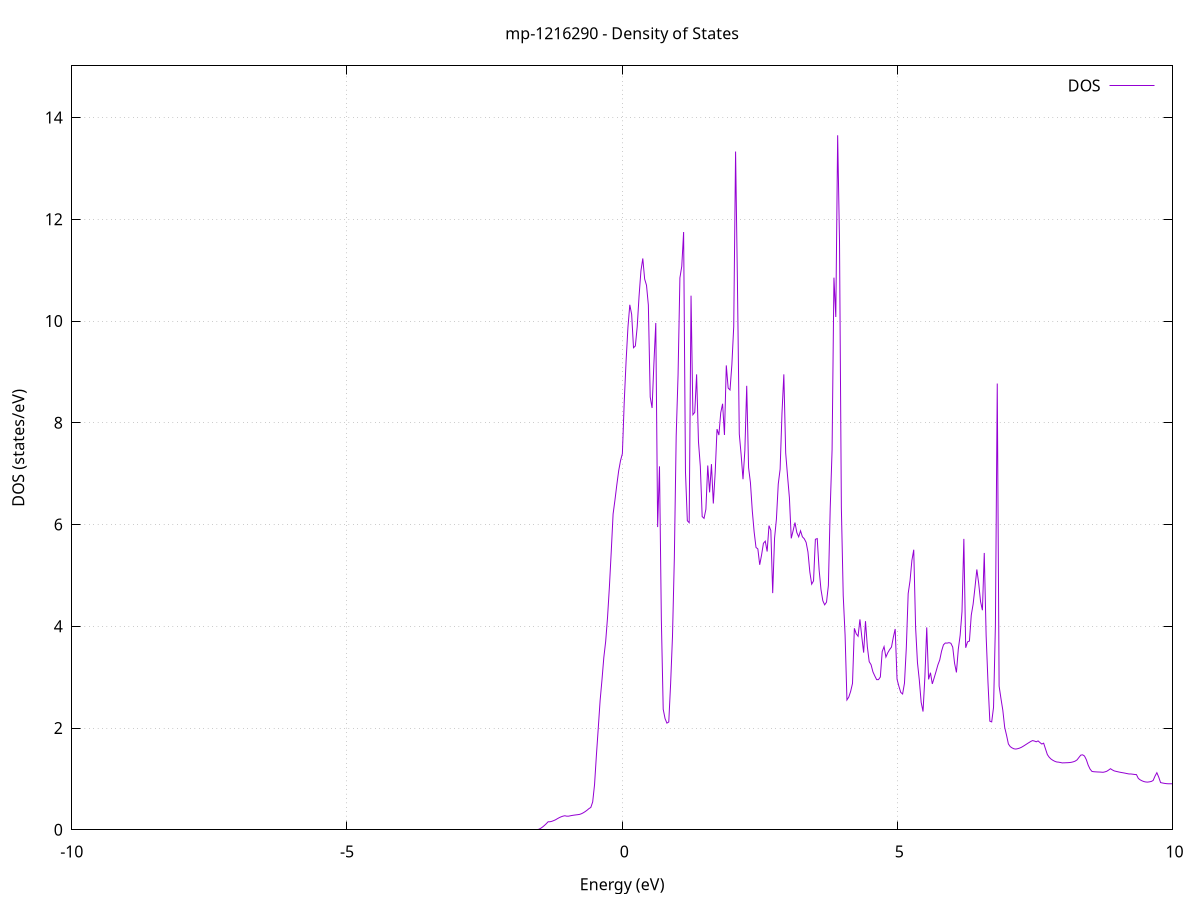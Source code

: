 set title 'mp-1216290 - Density of States'
set xlabel 'Energy (eV)'
set ylabel 'DOS (states/eV)'
set grid
set xrange [-10:10]
set yrange [0:15.015]
set xzeroaxis lt -1
set terminal png size 800,600
set output 'mp-1216290_dos_gnuplot.png'
plot '-' using 1:2 with lines title 'DOS'
-36.313400 0.000000
-36.279700 0.000000
-36.246000 0.000000
-36.212200 0.000000
-36.178500 0.000000
-36.144800 0.000000
-36.111100 0.000000
-36.077400 0.000000
-36.043600 0.000000
-36.009900 0.000000
-35.976200 0.000000
-35.942500 0.000000
-35.908800 0.000000
-35.875000 0.000000
-35.841300 0.000000
-35.807600 0.000000
-35.773900 0.000000
-35.740100 0.000000
-35.706400 0.000000
-35.672700 0.000000
-35.639000 0.000000
-35.605300 0.000000
-35.571500 0.000000
-35.537800 0.000000
-35.504100 0.000000
-35.470400 0.000000
-35.436700 0.000000
-35.402900 0.000000
-35.369200 0.000000
-35.335500 0.000000
-35.301800 0.000000
-35.268100 0.000000
-35.234300 0.000000
-35.200600 0.000000
-35.166900 0.000000
-35.133200 0.000000
-35.099400 0.000000
-35.065700 0.000000
-35.032000 0.000000
-34.998300 0.000000
-34.964600 0.000000
-34.930800 0.000000
-34.897100 0.000000
-34.863400 0.000000
-34.829700 0.000000
-34.796000 0.000000
-34.762200 0.000000
-34.728500 0.000000
-34.694800 0.000000
-34.661100 0.000000
-34.627400 0.000000
-34.593600 0.000000
-34.559900 0.000000
-34.526200 0.000000
-34.492500 0.000000
-34.458700 0.000000
-34.425000 0.000000
-34.391300 0.000000
-34.357600 0.000000
-34.323900 0.000000
-34.290100 0.000000
-34.256400 0.000000
-34.222700 0.000000
-34.189000 0.000000
-34.155300 0.000000
-34.121500 0.000000
-34.087800 0.000000
-34.054100 0.000000
-34.020400 0.000000
-33.986700 0.000000
-33.952900 0.000000
-33.919200 0.000000
-33.885500 0.000000
-33.851800 0.000000
-33.818000 0.000000
-33.784300 0.000000
-33.750600 0.000000
-33.716900 0.000000
-33.683200 0.000000
-33.649400 0.000000
-33.615700 0.000000
-33.582000 0.000000
-33.548300 0.000000
-33.514600 0.000000
-33.480800 0.000000
-33.447100 0.000000
-33.413400 0.000000
-33.379700 0.000000
-33.346000 0.000000
-33.312200 0.000000
-33.278500 0.000000
-33.244800 1.788200
-33.211100 8.168100
-33.177300 25.226300
-33.143600 19.474600
-33.109900 9.636000
-33.076200 4.577200
-33.042500 4.612000
-33.008700 6.065300
-32.975000 6.634200
-32.941300 8.905000
-32.907600 10.964700
-32.873900 13.452400
-32.840100 10.036100
-32.806400 9.118400
-32.772700 0.000000
-32.739000 0.000000
-32.705300 0.000000
-32.671500 0.000000
-32.637800 0.000000
-32.604100 0.000000
-32.570400 0.000000
-32.536600 0.000000
-32.502900 0.000000
-32.469200 0.000000
-32.435500 0.000000
-32.401800 0.000000
-32.368000 0.000000
-32.334300 0.000000
-32.300600 0.000000
-32.266900 0.000000
-32.233200 0.000000
-32.199400 0.000000
-32.165700 0.000000
-32.132000 0.000000
-32.098300 0.000000
-32.064500 0.000000
-32.030800 0.000000
-31.997100 0.000000
-31.963400 0.000000
-31.929700 0.000000
-31.895900 0.000000
-31.862200 0.000000
-31.828500 0.000000
-31.794800 0.000000
-31.761100 0.000000
-31.727300 0.000000
-31.693600 0.000000
-31.659900 0.000000
-31.626200 0.000000
-31.592500 0.000000
-31.558700 0.000000
-31.525000 0.000000
-31.491300 0.000000
-31.457600 0.000000
-31.423800 0.000000
-31.390100 0.000000
-31.356400 0.000000
-31.322700 0.000000
-31.289000 0.000000
-31.255200 0.000000
-31.221500 0.000000
-31.187800 0.000000
-31.154100 0.000000
-31.120400 0.000000
-31.086600 0.000000
-31.052900 0.000000
-31.019200 0.000000
-30.985500 0.000000
-30.951800 0.000000
-30.918000 0.000000
-30.884300 0.000000
-30.850600 0.000000
-30.816900 0.000000
-30.783100 0.000000
-30.749400 0.000000
-30.715700 0.000000
-30.682000 0.000000
-30.648300 0.000000
-30.614500 0.000000
-30.580800 0.000000
-30.547100 0.000000
-30.513400 0.000000
-30.479700 0.000000
-30.445900 0.000000
-30.412200 0.000000
-30.378500 0.000000
-30.344800 0.000000
-30.311100 0.000000
-30.277300 0.000000
-30.243600 0.000000
-30.209900 0.000000
-30.176200 0.000000
-30.142400 0.000000
-30.108700 0.000000
-30.075000 0.000000
-30.041300 0.000000
-30.007600 0.000000
-29.973800 0.000000
-29.940100 0.000000
-29.906400 0.000000
-29.872700 0.000000
-29.839000 0.000000
-29.805200 0.000000
-29.771500 0.000000
-29.737800 0.000000
-29.704100 0.000000
-29.670400 0.000000
-29.636600 0.000000
-29.602900 0.000000
-29.569200 0.000000
-29.535500 0.000000
-29.501700 0.000000
-29.468000 0.000000
-29.434300 0.000000
-29.400600 0.000000
-29.366900 0.000000
-29.333100 0.000000
-29.299400 0.000000
-29.265700 0.000000
-29.232000 0.000000
-29.198300 0.000000
-29.164500 0.000000
-29.130800 0.000000
-29.097100 0.000000
-29.063400 0.000000
-29.029600 0.000000
-28.995900 0.000000
-28.962200 0.000000
-28.928500 0.000000
-28.894800 0.000000
-28.861000 0.000000
-28.827300 0.000000
-28.793600 0.000000
-28.759900 0.000000
-28.726200 0.000000
-28.692400 0.000000
-28.658700 0.000000
-28.625000 0.000000
-28.591300 0.000000
-28.557600 0.000000
-28.523800 0.000000
-28.490100 0.000000
-28.456400 0.000000
-28.422700 0.000000
-28.388900 0.000000
-28.355200 0.000000
-28.321500 0.000000
-28.287800 0.000000
-28.254100 0.000000
-28.220300 0.000000
-28.186600 0.000000
-28.152900 0.000000
-28.119200 0.000000
-28.085500 0.000000
-28.051700 0.000000
-28.018000 0.000000
-27.984300 0.000000
-27.950600 0.000000
-27.916900 0.000000
-27.883100 0.000000
-27.849400 0.000000
-27.815700 0.000000
-27.782000 0.000000
-27.748200 0.000000
-27.714500 0.000000
-27.680800 0.000000
-27.647100 0.000000
-27.613400 0.000000
-27.579600 0.000000
-27.545900 0.000000
-27.512200 0.000000
-27.478500 0.000000
-27.444800 0.000000
-27.411000 0.000000
-27.377300 0.000000
-27.343600 0.000000
-27.309900 0.000000
-27.276200 0.000000
-27.242400 0.000000
-27.208700 0.000000
-27.175000 0.000000
-27.141300 0.000000
-27.107500 0.000000
-27.073800 0.000000
-27.040100 0.000000
-27.006400 0.000000
-26.972700 0.000000
-26.938900 0.000000
-26.905200 0.000000
-26.871500 0.000000
-26.837800 0.000000
-26.804100 0.000000
-26.770300 0.000000
-26.736600 0.000000
-26.702900 0.000000
-26.669200 0.000000
-26.635500 0.000000
-26.601700 0.000000
-26.568000 0.000000
-26.534300 0.000000
-26.500600 0.000000
-26.466800 0.000000
-26.433100 0.000000
-26.399400 0.000000
-26.365700 0.000000
-26.332000 0.000000
-26.298200 0.000000
-26.264500 0.000000
-26.230800 0.000000
-26.197100 0.000000
-26.163400 0.000000
-26.129600 0.000000
-26.095900 0.000000
-26.062200 0.000000
-26.028500 0.000000
-25.994800 0.000000
-25.961000 0.000000
-25.927300 0.000000
-25.893600 0.000000
-25.859900 0.000000
-25.826100 0.000000
-25.792400 0.000000
-25.758700 0.000000
-25.725000 0.000000
-25.691300 0.000000
-25.657500 0.000000
-25.623800 0.000000
-25.590100 0.000000
-25.556400 0.000000
-25.522700 0.000000
-25.488900 0.000000
-25.455200 0.000000
-25.421500 0.000000
-25.387800 0.000000
-25.354000 0.000000
-25.320300 0.000000
-25.286600 0.000000
-25.252900 0.000000
-25.219200 0.000000
-25.185400 0.000000
-25.151700 0.000000
-25.118000 0.000000
-25.084300 0.000000
-25.050600 0.000000
-25.016800 0.000000
-24.983100 0.000000
-24.949400 0.000000
-24.915700 0.000000
-24.882000 0.000000
-24.848200 0.000000
-24.814500 0.000000
-24.780800 0.000000
-24.747100 0.000000
-24.713300 0.000000
-24.679600 0.000000
-24.645900 0.000000
-24.612200 0.000000
-24.578500 0.000000
-24.544700 0.000000
-24.511000 0.000000
-24.477300 0.000000
-24.443600 0.000000
-24.409900 0.000000
-24.376100 0.000000
-24.342400 0.000000
-24.308700 0.000000
-24.275000 0.000000
-24.241300 0.000000
-24.207500 0.000000
-24.173800 0.000000
-24.140100 0.000000
-24.106400 0.000000
-24.072600 0.000000
-24.038900 0.000000
-24.005200 0.000000
-23.971500 0.000000
-23.937800 0.000000
-23.904000 0.000000
-23.870300 0.000000
-23.836600 0.000000
-23.802900 0.000000
-23.769200 0.000000
-23.735400 0.000000
-23.701700 0.000000
-23.668000 0.000000
-23.634300 0.000000
-23.600600 0.000000
-23.566800 0.000000
-23.533100 0.000000
-23.499400 0.000000
-23.465700 0.000000
-23.431900 0.000000
-23.398200 0.000000
-23.364500 0.000000
-23.330800 0.000000
-23.297100 0.000000
-23.263300 0.000000
-23.229600 0.000000
-23.195900 0.000000
-23.162200 0.000000
-23.128500 0.000000
-23.094700 0.000000
-23.061000 0.000000
-23.027300 0.000000
-22.993600 0.000000
-22.959900 0.000000
-22.926100 0.000000
-22.892400 0.000000
-22.858700 0.000000
-22.825000 0.000000
-22.791200 0.000000
-22.757500 0.000000
-22.723800 0.000000
-22.690100 0.000000
-22.656400 0.000000
-22.622600 0.000000
-22.588900 0.000000
-22.555200 0.000000
-22.521500 0.000000
-22.487800 0.000000
-22.454000 0.000000
-22.420300 0.000000
-22.386600 0.000000
-22.352900 0.000000
-22.319200 0.000000
-22.285400 0.000000
-22.251700 0.000000
-22.218000 0.000000
-22.184300 0.000000
-22.150500 0.000000
-22.116800 0.000000
-22.083100 0.000000
-22.049400 0.000000
-22.015700 0.000000
-21.981900 0.000000
-21.948200 0.000000
-21.914500 0.000000
-21.880800 0.000000
-21.847100 0.000000
-21.813300 0.000000
-21.779600 0.000000
-21.745900 0.000000
-21.712200 0.000000
-21.678400 0.000000
-21.644700 0.000000
-21.611000 0.000000
-21.577300 0.000000
-21.543600 0.000000
-21.509800 0.000000
-21.476100 0.000000
-21.442400 0.000000
-21.408700 0.000000
-21.375000 0.000000
-21.341200 0.000000
-21.307500 0.000000
-21.273800 0.000000
-21.240100 0.000000
-21.206400 0.000000
-21.172600 0.000000
-21.138900 0.000000
-21.105200 0.000000
-21.071500 0.000000
-21.037700 0.000000
-21.004000 0.000000
-20.970300 0.000000
-20.936600 0.000000
-20.902900 0.000000
-20.869100 0.000000
-20.835400 0.000000
-20.801700 0.000000
-20.768000 0.000000
-20.734300 0.000000
-20.700500 0.000000
-20.666800 0.000000
-20.633100 0.000000
-20.599400 0.000000
-20.565700 0.000000
-20.531900 0.000000
-20.498200 0.000000
-20.464500 0.000000
-20.430800 0.000000
-20.397000 0.000000
-20.363300 0.000000
-20.329600 0.000000
-20.295900 0.000000
-20.262200 0.000000
-20.228400 0.000000
-20.194700 0.000000
-20.161000 0.000000
-20.127300 0.000000
-20.093600 0.000000
-20.059800 0.000000
-20.026100 0.000000
-19.992400 0.000000
-19.958700 0.000000
-19.925000 0.000000
-19.891200 0.000000
-19.857500 0.000000
-19.823800 0.000000
-19.790100 0.000000
-19.756300 0.000000
-19.722600 0.000000
-19.688900 0.000000
-19.655200 0.000000
-19.621500 0.000000
-19.587700 0.000000
-19.554000 0.000000
-19.520300 0.000000
-19.486600 0.000000
-19.452900 0.000000
-19.419100 0.000000
-19.385400 0.000000
-19.351700 0.000000
-19.318000 0.000000
-19.284300 0.000000
-19.250500 0.000000
-19.216800 0.000000
-19.183100 0.000000
-19.149400 0.000000
-19.115600 0.000000
-19.081900 0.000000
-19.048200 0.000000
-19.014500 0.000000
-18.980800 0.000000
-18.947000 0.000000
-18.913300 0.000000
-18.879600 0.000000
-18.845900 0.000000
-18.812200 0.000000
-18.778400 0.000000
-18.744700 0.000000
-18.711000 0.000000
-18.677300 0.000000
-18.643600 0.000000
-18.609800 0.000000
-18.576100 0.000000
-18.542400 0.000000
-18.508700 0.000000
-18.474900 0.000000
-18.441200 0.000000
-18.407500 0.000000
-18.373800 0.000000
-18.340100 0.000000
-18.306300 0.000000
-18.272600 0.000000
-18.238900 0.000000
-18.205200 0.000000
-18.171500 0.000000
-18.137700 0.000000
-18.104000 0.000000
-18.070300 0.000000
-18.036600 0.000000
-18.002800 0.000000
-17.969100 0.000000
-17.935400 0.000000
-17.901700 0.000000
-17.868000 0.000000
-17.834200 0.000000
-17.800500 0.000000
-17.766800 0.000000
-17.733100 0.000000
-17.699400 0.000000
-17.665600 0.000000
-17.631900 0.000000
-17.598200 0.000000
-17.564500 0.000000
-17.530800 0.000000
-17.497000 0.000000
-17.463300 0.000000
-17.429600 0.000000
-17.395900 0.000000
-17.362100 0.000000
-17.328400 0.000000
-17.294700 0.000000
-17.261000 0.000000
-17.227300 0.000000
-17.193500 0.000000
-17.159800 0.000000
-17.126100 0.000000
-17.092400 0.000000
-17.058700 0.000000
-17.024900 0.000000
-16.991200 0.000000
-16.957500 0.000000
-16.923800 0.000000
-16.890100 0.000000
-16.856300 0.000000
-16.822600 0.000000
-16.788900 0.000000
-16.755200 0.000000
-16.721400 0.000000
-16.687700 0.000000
-16.654000 0.000000
-16.620300 0.000000
-16.586600 0.000000
-16.552800 0.000000
-16.519100 0.000000
-16.485400 0.000000
-16.451700 0.000000
-16.418000 0.000000
-16.384200 0.000000
-16.350500 0.000000
-16.316800 0.000000
-16.283100 0.000000
-16.249400 0.000000
-16.215600 0.000000
-16.181900 0.000000
-16.148200 0.000000
-16.114500 0.000000
-16.080700 0.000000
-16.047000 0.000000
-16.013300 0.000000
-15.979600 0.000000
-15.945900 0.000000
-15.912100 0.000000
-15.878400 0.000000
-15.844700 0.000000
-15.811000 0.000000
-15.777300 0.000000
-15.743500 0.000000
-15.709800 0.000000
-15.676100 0.000000
-15.642400 0.000000
-15.608700 0.000000
-15.574900 0.000000
-15.541200 0.000000
-15.507500 0.000000
-15.473800 0.000000
-15.440000 0.000000
-15.406300 0.000000
-15.372600 0.000000
-15.338900 0.000000
-15.305200 0.000000
-15.271400 0.000000
-15.237700 0.000000
-15.204000 0.000000
-15.170300 0.000000
-15.136600 0.000000
-15.102800 0.000000
-15.069100 0.000000
-15.035400 0.000000
-15.001700 0.000000
-14.968000 0.000000
-14.934200 0.000000
-14.900500 0.000000
-14.866800 0.000000
-14.833100 0.000000
-14.799300 0.000000
-14.765600 0.000000
-14.731900 0.000000
-14.698200 0.000000
-14.664500 0.000000
-14.630700 0.000000
-14.597000 0.000000
-14.563300 0.000000
-14.529600 0.000000
-14.495900 0.000000
-14.462100 0.000000
-14.428400 0.000000
-14.394700 0.000000
-14.361000 0.000000
-14.327200 0.000000
-14.293500 0.000000
-14.259800 0.000000
-14.226100 0.000000
-14.192400 0.000000
-14.158600 0.000000
-14.124900 0.000000
-14.091200 0.000000
-14.057500 0.000000
-14.023800 0.000000
-13.990000 0.000000
-13.956300 0.000000
-13.922600 0.000000
-13.888900 0.000000
-13.855200 0.000000
-13.821400 0.000000
-13.787700 0.000000
-13.754000 0.000000
-13.720300 0.000000
-13.686500 0.000000
-13.652800 0.000000
-13.619100 0.000000
-13.585400 0.000000
-13.551700 0.000000
-13.517900 0.000000
-13.484200 0.000000
-13.450500 0.000000
-13.416800 0.000000
-13.383100 0.000000
-13.349300 0.000000
-13.315600 0.000000
-13.281900 0.000000
-13.248200 0.000000
-13.214500 0.000000
-13.180700 0.000000
-13.147000 0.000000
-13.113300 0.000000
-13.079600 0.000000
-13.045800 0.000000
-13.012100 0.000000
-12.978400 0.000000
-12.944700 0.000000
-12.911000 0.000000
-12.877200 0.000000
-12.843500 0.000000
-12.809800 0.000000
-12.776100 0.000000
-12.742400 0.000000
-12.708600 0.000000
-12.674900 0.000000
-12.641200 0.000000
-12.607500 0.000000
-12.573800 0.000000
-12.540000 0.000000
-12.506300 0.000000
-12.472600 0.000000
-12.438900 0.000000
-12.405100 0.000000
-12.371400 0.000000
-12.337700 0.000000
-12.304000 0.000000
-12.270300 0.000000
-12.236500 0.000000
-12.202800 0.000000
-12.169100 0.000000
-12.135400 0.000000
-12.101700 0.000000
-12.067900 0.000000
-12.034200 0.000000
-12.000500 0.000000
-11.966800 0.000000
-11.933100 0.000000
-11.899300 0.000000
-11.865600 0.000000
-11.831900 0.000000
-11.798200 0.000000
-11.764400 0.000000
-11.730700 0.000000
-11.697000 0.000000
-11.663300 0.000000
-11.629600 0.000000
-11.595800 0.000000
-11.562100 0.000000
-11.528400 0.000000
-11.494700 0.000000
-11.461000 0.000000
-11.427200 0.000000
-11.393500 0.000000
-11.359800 0.000000
-11.326100 0.000000
-11.292400 0.000000
-11.258600 0.000000
-11.224900 0.000000
-11.191200 0.000000
-11.157500 0.000000
-11.123700 0.000000
-11.090000 0.000000
-11.056300 0.000000
-11.022600 0.000000
-10.988900 0.000000
-10.955100 0.000000
-10.921400 0.000000
-10.887700 0.000000
-10.854000 0.000000
-10.820300 0.000000
-10.786500 0.000000
-10.752800 0.000000
-10.719100 0.000000
-10.685400 0.000000
-10.651600 0.000000
-10.617900 0.000000
-10.584200 0.000000
-10.550500 0.000000
-10.516800 0.000000
-10.483000 0.000000
-10.449300 0.000000
-10.415600 0.000000
-10.381900 0.000000
-10.348200 0.000000
-10.314400 0.000000
-10.280700 0.000000
-10.247000 0.000000
-10.213300 0.000000
-10.179600 0.000000
-10.145800 0.000000
-10.112100 0.000000
-10.078400 0.000000
-10.044700 0.000000
-10.010900 0.000000
-9.977200 0.000000
-9.943500 0.000000
-9.909800 0.000000
-9.876100 0.000000
-9.842300 0.000000
-9.808600 0.000000
-9.774900 0.000000
-9.741200 0.000000
-9.707500 0.000000
-9.673700 0.000000
-9.640000 0.000000
-9.606300 0.000000
-9.572600 0.000000
-9.538900 0.000000
-9.505100 0.000000
-9.471400 0.000000
-9.437700 0.000000
-9.404000 0.000000
-9.370200 0.000000
-9.336500 0.000000
-9.302800 0.000000
-9.269100 0.000000
-9.235400 0.000000
-9.201600 0.000000
-9.167900 0.000000
-9.134200 0.000000
-9.100500 0.000000
-9.066800 0.000000
-9.033000 0.000000
-8.999300 0.000000
-8.965600 0.000000
-8.931900 0.000000
-8.898200 0.000000
-8.864400 0.000000
-8.830700 0.000000
-8.797000 0.000000
-8.763300 0.000000
-8.729500 0.000000
-8.695800 0.000000
-8.662100 0.000000
-8.628400 0.000000
-8.594700 0.000000
-8.560900 0.000000
-8.527200 0.000000
-8.493500 0.000000
-8.459800 0.000000
-8.426100 0.000000
-8.392300 0.000000
-8.358600 0.000000
-8.324900 0.000000
-8.291200 0.000000
-8.257500 0.000000
-8.223700 0.000000
-8.190000 0.000000
-8.156300 0.000000
-8.122600 0.000000
-8.088800 0.000000
-8.055100 0.000000
-8.021400 0.000000
-7.987700 0.000000
-7.954000 0.000000
-7.920200 0.000000
-7.886500 0.000000
-7.852800 0.000000
-7.819100 0.000000
-7.785400 0.000000
-7.751600 0.000000
-7.717900 0.000000
-7.684200 0.000000
-7.650500 0.000000
-7.616700 0.000000
-7.583000 0.000000
-7.549300 0.000000
-7.515600 0.000000
-7.481900 0.000000
-7.448100 0.000000
-7.414400 0.000000
-7.380700 0.000000
-7.347000 0.000000
-7.313300 0.000000
-7.279500 0.000000
-7.245800 0.000000
-7.212100 0.000000
-7.178400 0.000000
-7.144700 0.000000
-7.110900 0.000000
-7.077200 0.000000
-7.043500 0.000000
-7.009800 0.000000
-6.976000 0.000000
-6.942300 0.000000
-6.908600 0.000000
-6.874900 0.000000
-6.841200 0.000000
-6.807400 0.000000
-6.773700 0.000000
-6.740000 0.000000
-6.706300 0.000000
-6.672600 0.000000
-6.638800 0.000000
-6.605100 0.000000
-6.571400 0.000000
-6.537700 0.000000
-6.504000 0.000000
-6.470200 0.000000
-6.436500 0.000000
-6.402800 0.000000
-6.369100 0.000000
-6.335300 0.000000
-6.301600 0.000000
-6.267900 0.000000
-6.234200 0.000000
-6.200500 0.000000
-6.166700 0.000000
-6.133000 0.000000
-6.099300 0.000000
-6.065600 0.000000
-6.031900 0.000000
-5.998100 0.000000
-5.964400 0.000000
-5.930700 0.000000
-5.897000 0.000000
-5.863300 0.000000
-5.829500 0.000000
-5.795800 0.000000
-5.762100 0.000000
-5.728400 0.000000
-5.694600 0.000000
-5.660900 0.000000
-5.627200 0.000000
-5.593500 0.000000
-5.559800 0.000000
-5.526000 0.000000
-5.492300 0.000000
-5.458600 0.000000
-5.424900 0.000000
-5.391200 0.000000
-5.357400 0.000000
-5.323700 0.000000
-5.290000 0.000000
-5.256300 0.000000
-5.222600 0.000000
-5.188800 0.000000
-5.155100 0.000000
-5.121400 0.000000
-5.087700 0.000000
-5.053900 0.000000
-5.020200 0.000000
-4.986500 0.000000
-4.952800 0.000000
-4.919100 0.000000
-4.885300 0.000000
-4.851600 0.000000
-4.817900 0.000000
-4.784200 0.000000
-4.750500 0.000000
-4.716700 0.000000
-4.683000 0.000000
-4.649300 0.000000
-4.615600 0.000000
-4.581900 0.000000
-4.548100 0.000000
-4.514400 0.000000
-4.480700 0.000000
-4.447000 0.000000
-4.413200 0.000000
-4.379500 0.000000
-4.345800 0.000000
-4.312100 0.000000
-4.278400 0.000000
-4.244600 0.000000
-4.210900 0.000000
-4.177200 0.000000
-4.143500 0.000000
-4.109800 0.000000
-4.076000 0.000000
-4.042300 0.000000
-4.008600 0.000000
-3.974900 0.000000
-3.941100 0.000000
-3.907400 0.000000
-3.873700 0.000000
-3.840000 0.000000
-3.806300 0.000000
-3.772500 0.000000
-3.738800 0.000000
-3.705100 0.000000
-3.671400 0.000000
-3.637700 0.000000
-3.603900 0.000000
-3.570200 0.000000
-3.536500 0.000000
-3.502800 0.000000
-3.469100 0.000000
-3.435300 0.000000
-3.401600 0.000000
-3.367900 0.000000
-3.334200 0.000000
-3.300400 0.000000
-3.266700 0.000000
-3.233000 0.000000
-3.199300 0.000000
-3.165600 0.000000
-3.131800 0.000000
-3.098100 0.000000
-3.064400 0.000000
-3.030700 0.000000
-2.997000 0.000000
-2.963200 0.000000
-2.929500 0.000000
-2.895800 0.000000
-2.862100 0.000000
-2.828400 0.000000
-2.794600 0.000000
-2.760900 0.000000
-2.727200 0.000000
-2.693500 0.000000
-2.659700 0.000000
-2.626000 0.000000
-2.592300 0.000000
-2.558600 0.000000
-2.524900 0.000000
-2.491100 0.000000
-2.457400 0.000000
-2.423700 0.000000
-2.390000 0.000000
-2.356300 0.000000
-2.322500 0.000000
-2.288800 0.000000
-2.255100 0.000000
-2.221400 0.000000
-2.187700 0.000000
-2.153900 0.000000
-2.120200 0.000000
-2.086500 0.000000
-2.052800 0.000000
-2.019000 0.000000
-1.985300 0.000000
-1.951600 0.000000
-1.917900 0.000000
-1.884200 0.000000
-1.850400 0.000000
-1.816700 0.000000
-1.783000 0.000000
-1.749300 0.000000
-1.715600 0.000000
-1.681800 0.000000
-1.648100 0.000000
-1.614400 0.000000
-1.580700 0.000000
-1.547000 0.000000
-1.513200 0.010100
-1.479500 0.029400
-1.445800 0.054800
-1.412100 0.084900
-1.378300 0.119300
-1.344600 0.157700
-1.310900 0.157800
-1.277200 0.166400
-1.243500 0.180500
-1.209700 0.196700
-1.176000 0.218600
-1.142300 0.238400
-1.108600 0.254900
-1.074900 0.267800
-1.041100 0.275700
-1.007400 0.267400
-0.973700 0.267300
-0.940000 0.275300
-0.906300 0.282300
-0.872500 0.287900
-0.838800 0.292700
-0.805100 0.297100
-0.771400 0.302900
-0.737600 0.316400
-0.703900 0.335200
-0.670200 0.358400
-0.636500 0.385400
-0.602800 0.416000
-0.569000 0.439400
-0.535300 0.547000
-0.501600 0.884800
-0.467900 1.462300
-0.434200 1.992100
-0.400400 2.538400
-0.366700 2.943300
-0.333000 3.386700
-0.299300 3.701300
-0.265500 4.173500
-0.231800 4.770000
-0.198100 5.466600
-0.164400 6.206300
-0.130700 6.480700
-0.096900 6.779400
-0.063200 7.054600
-0.029500 7.255300
0.004200 7.392300
0.037900 8.409300
0.071700 9.211600
0.105400 9.875900
0.139100 10.318500
0.172800 10.130100
0.206500 9.474600
0.240300 9.509800
0.274000 9.891600
0.307700 10.492600
0.341400 10.985500
0.375200 11.229600
0.408900 10.825200
0.442600 10.702900
0.476300 10.313900
0.510000 8.506000
0.543800 8.290700
0.577500 9.174500
0.611200 9.961400
0.644900 5.950700
0.678600 7.143800
0.712400 4.125100
0.746100 2.368900
0.779800 2.185000
0.813500 2.096500
0.847200 2.119000
0.881000 2.874400
0.914700 3.800100
0.948400 5.339700
0.982100 7.746400
1.015900 8.937300
1.049600 10.848100
1.083300 11.075600
1.117000 11.749100
1.150700 7.036200
1.184500 6.074800
1.218200 6.036100
1.251900 10.498300
1.285600 8.158500
1.319300 8.204600
1.353100 8.951400
1.386800 7.629400
1.420500 7.142300
1.454200 6.156900
1.487900 6.121000
1.521700 6.300300
1.555400 7.160000
1.589100 6.632500
1.622800 7.187100
1.656600 6.413700
1.690300 7.014200
1.724000 7.876000
1.757700 7.758000
1.791400 8.197400
1.825200 8.373600
1.858900 7.759900
1.892600 9.127700
1.926300 8.681700
1.960000 8.644900
1.993800 9.142500
2.027500 9.890900
2.061200 13.331600
2.094900 10.749300
2.128600 7.779200
2.162400 7.367900
2.196100 6.890000
2.229800 7.455600
2.263500 8.725900
2.297300 7.118600
2.331000 6.823400
2.364700 6.270000
2.398400 5.855500
2.432100 5.550000
2.465900 5.519200
2.499600 5.208200
2.533300 5.401400
2.567000 5.631400
2.600700 5.673000
2.634500 5.469400
2.668200 5.978400
2.701900 5.882800
2.735600 4.652300
2.769300 5.731000
2.803100 6.105000
2.836800 6.797400
2.870500 7.088400
2.904200 8.185400
2.938000 8.951500
2.971700 7.404900
3.005400 6.952500
3.039100 6.527600
3.072800 5.728300
3.106600 5.878800
3.140300 6.038200
3.174000 5.842200
3.207700 5.758300
3.241400 5.876500
3.275200 5.758500
3.308900 5.720800
3.342600 5.649800
3.376300 5.459700
3.410100 5.069200
3.443800 4.827100
3.477500 4.892000
3.511200 5.709700
3.544900 5.723600
3.578700 5.115900
3.612400 4.727600
3.646100 4.503000
3.679800 4.421600
3.713500 4.474200
3.747300 4.800800
3.781000 6.328400
3.814700 7.471100
3.848400 10.852400
3.882100 10.079600
3.915900 13.650400
3.949600 11.566500
3.983300 6.325900
4.017000 4.605100
4.050800 3.829300
4.084500 2.551800
4.118200 2.609300
4.151900 2.719600
4.185600 2.876400
4.219400 3.960300
4.253100 3.852100
4.286800 3.803600
4.320500 4.135800
4.354200 3.796000
4.388000 3.482500
4.421700 4.100100
4.455400 3.596500
4.489100 3.304200
4.522800 3.245100
4.556600 3.104400
4.590300 3.024700
4.624000 2.951500
4.657700 2.951400
4.691500 3.002800
4.725200 3.502400
4.758900 3.599700
4.792600 3.394900
4.826300 3.478900
4.860100 3.541300
4.893800 3.590900
4.927500 3.783900
4.961200 3.946500
4.994900 2.959300
5.028700 2.819200
5.062400 2.700400
5.096100 2.668900
5.129800 2.879900
5.163500 3.578300
5.197300 4.642600
5.231000 4.896000
5.264700 5.293600
5.298400 5.504500
5.332200 3.977100
5.365900 3.287000
5.399600 2.942400
5.433300 2.505300
5.467000 2.323800
5.500800 3.002400
5.534500 3.977100
5.568200 2.956100
5.601900 3.087200
5.635600 2.867100
5.669400 2.985500
5.703100 3.109700
5.736800 3.240100
5.770500 3.337600
5.804200 3.512300
5.838000 3.634800
5.871700 3.670900
5.905400 3.669100
5.939100 3.677900
5.972900 3.666600
6.006600 3.590100
6.040300 3.272100
6.074000 3.092600
6.107700 3.546600
6.141500 3.822500
6.175200 4.288000
6.208900 5.718000
6.242600 3.577300
6.276300 3.693700
6.310100 3.709700
6.343800 4.219500
6.377500 4.435800
6.411200 4.762800
6.444900 5.116800
6.478700 4.842100
6.512400 4.485900
6.546100 4.315500
6.579800 5.441000
6.613600 3.820300
6.647300 2.895900
6.681000 2.134600
6.714700 2.120400
6.748400 2.406900
6.782200 4.019800
6.815900 8.770900
6.849600 2.825000
6.883300 2.578200
6.917000 2.349100
6.950800 2.013800
6.984500 1.858500
7.018200 1.686800
7.051900 1.634400
7.085700 1.609000
7.119400 1.591500
7.153100 1.586400
7.186800 1.593900
7.220500 1.604900
7.254300 1.620800
7.288000 1.642000
7.321700 1.665200
7.355400 1.689000
7.389100 1.712100
7.422900 1.734800
7.456600 1.753200
7.490300 1.744100
7.524000 1.729300
7.557700 1.746800
7.591500 1.714100
7.625200 1.685600
7.658900 1.702200
7.692600 1.589200
7.726400 1.477400
7.760100 1.425000
7.793800 1.389400
7.827500 1.365000
7.861200 1.346000
7.895000 1.332800
7.928700 1.329200
7.962400 1.322500
7.996100 1.314700
8.029800 1.315900
8.063600 1.317400
8.097300 1.319000
8.131000 1.321400
8.164700 1.327000
8.198400 1.336100
8.232200 1.350000
8.265900 1.374200
8.299600 1.421400
8.333300 1.467200
8.367100 1.473400
8.400800 1.449700
8.434500 1.377700
8.468200 1.269800
8.501900 1.193800
8.535700 1.148100
8.569400 1.141000
8.603100 1.138700
8.636800 1.136400
8.670500 1.134800
8.704300 1.132800
8.738000 1.130000
8.771700 1.137800
8.805400 1.150000
8.839100 1.173500
8.872900 1.200400
8.906600 1.176900
8.940300 1.157600
8.974000 1.148500
9.007800 1.139900
9.041500 1.131800
9.075200 1.125100
9.108900 1.118700
9.142600 1.111700
9.176400 1.103900
9.210100 1.096900
9.243800 1.097000
9.277500 1.092300
9.311200 1.087300
9.345000 1.084500
9.378700 1.010000
9.412400 0.981400
9.446100 0.962500
9.479800 0.947800
9.513600 0.939300
9.547300 0.937100
9.581000 0.942000
9.614700 0.949800
9.648500 0.969500
9.682200 1.054800
9.715900 1.121600
9.749600 1.035300
9.783300 0.927800
9.817100 0.919900
9.850800 0.912600
9.884500 0.907400
9.918200 0.904600
9.951900 0.904100
9.985700 0.904700
10.019400 0.905900
10.053100 0.909100
10.086800 0.932800
10.120500 0.964100
10.154300 0.962200
10.188000 0.949700
10.221700 0.933700
10.255400 0.920500
10.289200 0.920000
10.322900 0.928500
10.356600 0.940100
10.390300 0.969900
10.424000 1.033700
10.457800 1.084800
10.491500 1.023700
10.525200 1.001600
10.558900 0.975100
10.592600 0.946100
10.626400 0.909400
10.660100 0.871300
10.693800 0.853500
10.727500 0.844000
10.761300 0.836200
10.795000 0.828200
10.828700 0.820300
10.862400 0.812600
10.896100 0.805100
10.929900 0.797800
10.963600 0.789500
10.997300 0.781300
11.031000 0.773000
11.064700 0.764400
11.098500 0.755700
11.132200 0.746800
11.165900 0.737700
11.199600 0.728100
11.233300 0.720100
11.267100 0.716700
11.300800 0.717600
11.334500 0.721700
11.368200 0.722100
11.402000 0.719000
11.435700 0.712400
11.469400 0.742200
11.503100 0.662500
11.536800 0.613400
11.570600 0.598700
11.604300 0.594000
11.638000 0.590800
11.671700 0.586600
11.705400 0.564800
11.739200 0.560200
11.772900 0.572500
11.806600 0.585700
11.840300 0.597000
11.874000 0.604900
11.907800 0.609200
11.941500 0.609900
11.975200 0.607500
12.008900 0.602000
12.042700 0.597700
12.076400 0.588200
12.110100 0.576800
12.143800 0.563500
12.177500 0.548500
12.211300 0.532600
12.245000 0.517300
12.278700 0.547500
12.312400 0.491800
12.346100 0.453100
12.379900 0.421900
12.413600 0.385300
12.447300 0.344600
12.481000 0.312700
12.514700 0.285800
12.548500 0.260100
12.582200 0.239600
12.615900 0.222800
12.649600 0.227200
12.683400 0.557100
12.717100 1.036700
12.750800 1.323800
12.784500 1.584900
12.818200 1.619200
12.852000 1.650200
12.885700 1.680200
12.919400 1.721200
12.953100 1.785900
12.986800 1.797400
13.020600 1.586800
13.054300 1.476400
13.088000 1.426700
13.121700 1.372700
13.155400 1.337900
13.189200 1.296800
13.222900 1.218000
13.256600 1.170600
13.290300 1.143600
13.324100 1.125200
13.357800 1.094700
13.391500 1.067100
13.425200 1.099800
13.458900 1.153400
13.492700 1.150800
13.526400 1.065200
13.560100 1.045100
13.593800 1.040100
13.627500 1.054000
13.661300 1.086400
13.695000 1.132600
13.728700 1.182400
13.762400 1.259200
13.796100 1.373800
13.829900 1.465400
13.863600 1.521900
13.897300 1.555900
13.931000 1.570900
13.964800 1.567700
13.998500 1.545600
14.032200 1.514900
14.065900 1.491500
14.099600 1.469400
14.133400 1.442500
14.167100 1.409000
14.200800 1.374900
14.234500 1.350000
14.268200 1.335100
14.302000 1.329300
14.335700 1.334500
14.369400 1.342100
14.403100 1.336400
14.436900 1.325400
14.470600 1.298700
14.504300 1.257900
14.538000 1.227400
14.571700 1.202700
14.605500 1.187000
14.639200 1.158600
14.672900 1.118900
14.706600 1.078100
14.740300 1.045400
14.774100 1.019100
14.807800 1.007000
14.841500 1.003900
14.875200 1.007100
14.908900 1.017200
14.942700 1.027900
14.976400 1.016300
15.010100 1.001600
15.043800 0.984500
15.077600 0.965400
15.111300 0.946100
15.145000 0.934500
15.178700 0.927500
15.212400 0.926600
15.246200 0.931700
15.279900 0.945700
15.313600 0.984300
15.347300 0.980400
15.381000 0.955200
15.414800 0.958400
15.448500 0.972600
15.482200 0.994100
15.515900 1.023300
15.549600 1.063400
15.583400 1.110100
15.617100 1.154100
15.650800 1.197200
15.684500 1.232900
15.718300 1.263000
15.752000 1.288400
15.785700 1.304500
15.819400 1.322800
15.853100 1.342800
15.886900 1.361700
15.920600 1.362700
15.954300 1.354800
15.988000 1.696900
16.021700 1.519700
16.055500 1.507200
16.089200 1.501600
16.122900 1.548400
16.156600 1.620200
16.190300 1.675400
16.224100 1.736400
16.257800 1.831800
16.291500 1.956400
16.325200 1.933600
16.359000 1.865200
16.392700 1.897500
16.426400 1.933000
16.460100 1.932500
16.493800 1.972900
16.527600 2.009300
16.561300 2.044500
16.595000 2.100600
16.628700 2.170400
16.662400 2.247700
16.696200 2.284600
16.729900 2.249100
16.763600 2.197200
16.797300 2.137700
16.831000 2.092100
16.864800 2.018100
16.898500 1.929500
16.932200 1.845400
16.965900 1.779100
16.999700 1.719500
17.033400 1.667100
17.067100 1.610600
17.100800 1.571800
17.134500 1.556100
17.168300 1.560700
17.202000 1.574400
17.235700 1.594800
17.269400 1.620400
17.303100 1.652300
17.336900 1.740600
17.370600 1.837300
17.404300 1.857500
17.438000 1.874900
17.471800 1.886700
17.505500 1.923500
17.539200 1.917300
17.572900 1.911800
17.606600 1.920900
17.640400 1.969200
17.674100 2.059400
17.707800 2.063500
17.741500 2.013100
17.775200 1.984200
17.809000 1.988800
17.842700 1.999100
17.876400 1.998300
17.910100 1.995900
17.943800 2.001800
17.977600 2.003500
18.011300 1.996100
18.045000 2.017000
18.078700 2.039200
18.112500 2.021000
18.146200 1.997600
18.179900 1.974100
18.213600 2.000300
18.247300 2.021500
18.281100 2.021300
18.314800 2.000100
18.348500 1.981300
18.382200 1.979800
18.415900 1.984100
18.449700 2.055500
18.483400 2.028900
18.517100 2.016400
18.550800 1.999900
18.584500 1.984400
18.618300 1.985700
18.652000 2.022600
18.685700 2.061900
18.719400 2.095900
18.753200 2.131000
18.786900 2.172500
18.820600 2.216900
18.854300 2.250200
18.888000 2.259700
18.921800 2.236000
18.955500 2.204900
18.989200 2.180700
19.022900 2.187400
19.056600 2.174900
19.090400 2.146100
19.124100 2.168600
19.157800 2.192100
19.191500 2.223000
19.225200 2.261100
19.259000 2.299900
19.292700 2.333000
19.326400 2.355900
19.360100 2.378100
19.393900 2.430000
19.427600 2.472300
19.461300 2.428100
19.495000 2.372800
19.528700 2.295500
19.562500 2.222800
19.596200 2.158300
19.629900 2.114800
19.663600 2.094000
19.697300 2.082400
19.731100 2.078000
19.764800 2.079400
19.798500 2.069400
19.832200 2.052800
19.865900 2.039400
19.899700 2.025400
19.933400 2.019100
19.967100 2.027200
20.000800 2.047500
20.034600 2.086700
20.068300 2.132500
20.102000 2.177200
20.135700 2.216400
20.169400 2.284800
20.203200 2.268200
20.236900 2.266600
20.270600 2.269000
20.304300 2.263800
20.338000 2.256300
20.371800 2.218500
20.405500 2.222600
20.439200 2.237400
20.472900 2.255500
20.506600 2.277300
20.540400 2.301600
20.574100 2.277800
20.607800 2.214700
20.641500 2.188900
20.675300 2.177000
20.709000 2.132400
20.742700 2.070100
20.776400 2.087500
20.810100 2.134000
20.843900 2.134600
20.877600 2.136400
20.911300 2.141500
20.945000 2.144800
20.978700 2.145300
21.012500 2.142400
21.046200 2.121300
21.079900 2.123200
21.113600 2.124400
21.147400 2.129200
21.181100 2.128200
21.214800 2.120300
21.248500 2.109900
21.282200 2.107900
21.316000 2.111900
21.349700 2.120100
21.383400 2.136800
21.417100 2.170800
21.450800 2.239000
21.484600 2.305000
21.518300 2.359300
21.552000 2.410300
21.585700 2.497100
21.619400 2.494300
21.653200 2.408200
21.686900 2.395900
21.720600 2.386200
21.754300 2.382500
21.788100 2.384900
21.821800 2.394100
21.855500 2.402000
21.889200 2.394500
21.922900 2.390000
21.956700 2.540600
21.990400 2.434800
22.024100 2.386100
22.057800 2.341800
22.091500 2.274800
22.125300 2.246400
22.159000 2.253200
22.192700 2.248000
22.226400 2.234100
22.260100 2.241600
22.293900 2.259800
22.327600 2.279600
22.361300 2.298100
22.395000 2.612900
22.428800 2.397100
22.462500 2.399300
22.496200 2.393200
22.529900 2.384400
22.563600 2.377700
22.597400 2.366800
22.631100 2.355700
22.664800 2.339200
22.698500 2.312200
22.732200 2.289500
22.766000 2.297400
22.799700 2.307500
22.833400 2.248100
22.867100 2.200400
22.900800 2.295400
22.934600 2.381500
22.968300 2.275800
23.002000 2.099200
23.035700 2.058400
23.069500 2.037000
23.103200 2.016300
23.136900 2.001000
23.170600 2.063700
23.204300 1.942600
23.238100 1.984100
23.271800 1.917800
23.305500 1.856500
23.339200 1.798400
23.372900 1.898600
23.406700 2.095000
23.440400 1.999800
23.474100 1.940300
23.507800 1.929300
23.541500 1.862400
23.575300 1.854900
23.609000 1.852000
23.642700 1.683200
23.676400 1.605800
23.710200 1.588100
23.743900 1.581000
23.777600 1.575400
23.811300 1.562200
23.845000 1.541100
23.878800 1.511800
23.912500 1.482000
23.946200 1.454300
23.979900 1.425400
24.013600 1.403000
24.047400 1.383600
24.081100 1.366300
24.114800 1.351300
24.148500 1.338900
24.182200 1.329200
24.216000 1.324700
24.249700 1.320800
24.283400 1.316700
24.317100 1.312600
24.350900 1.307300
24.384600 1.301300
24.418300 1.295800
24.452000 1.290600
24.485700 1.311700
24.519500 1.376000
24.553200 1.452300
24.586900 1.489500
24.620600 1.634300
24.654300 1.771300
24.688100 1.851000
24.721800 1.806000
24.755500 1.810900
24.789200 1.820300
24.823000 1.788500
24.856700 1.820900
24.890400 1.836600
24.924100 1.852600
24.957800 1.853400
24.991600 1.866800
25.025300 1.881100
25.059000 1.927400
25.092700 2.007000
25.126400 2.099100
25.160200 2.208000
25.193900 2.344200
25.227600 2.482900
25.261300 2.698400
25.295000 2.859200
25.328800 3.042600
25.362500 3.197800
25.396200 3.341100
25.429900 3.507300
25.463700 3.695900
25.497400 3.822000
25.531100 3.984500
25.564800 4.261500
25.598500 4.532500
25.632300 4.977500
25.666000 5.472700
25.699700 5.995200
25.733400 6.612800
25.767100 7.287100
25.800900 7.957100
25.834600 9.303500
25.868300 14.203400
25.902000 16.939700
25.935700 30.735800
25.969500 22.884100
26.003200 21.138200
26.036900 18.230500
26.070600 19.548400
26.104400 24.273300
26.138100 26.590300
26.171800 59.003100
26.205500 20.592600
26.239200 14.657200
26.273000 10.473000
26.306700 8.073700
26.340400 7.335600
26.374100 7.114300
26.407800 7.106900
26.441600 7.006400
26.475300 6.474500
26.509000 6.142100
26.542700 6.149100
26.576400 6.162400
26.610200 6.272500
26.643900 6.627600
26.677600 6.905900
26.711300 6.947800
26.745100 7.562300
26.778800 8.766200
26.812500 11.643900
26.846200 26.471500
26.879900 11.633000
26.913700 5.653900
26.947400 4.803000
26.981100 1.662300
27.014800 1.230200
27.048500 1.017300
27.082300 0.878600
27.116000 0.745400
27.149700 0.592000
27.183400 0.467700
27.217100 0.390400
27.250900 0.333900
27.284600 0.285600
27.318300 0.246300
27.352000 0.220200
27.385800 0.196000
27.419500 0.173100
27.453200 0.151400
27.486900 0.130700
27.520600 0.111100
27.554400 0.093100
27.588100 0.075700
27.621800 0.058400
27.655500 0.043300
27.689200 0.031200
27.723000 0.021000
27.756700 0.013400
27.790400 0.009400
27.824100 0.007800
27.857800 0.006500
27.891600 0.005200
27.925300 0.004000
27.959000 0.002900
27.992700 0.001800
28.026500 0.000900
28.060200 0.000000
28.093900 0.000000
28.127600 0.000000
28.161300 0.000000
28.195100 0.000000
28.228800 0.000000
28.262500 0.000000
28.296200 0.000000
28.329900 0.000000
28.363700 0.000000
28.397400 0.000000
28.431100 0.000000
28.464800 0.000000
28.498600 0.000000
28.532300 0.000000
28.566000 0.000000
28.599700 0.000000
28.633400 0.000000
28.667200 0.000000
28.700900 0.000000
28.734600 0.000000
28.768300 0.000000
28.802000 0.000000
28.835800 0.000000
28.869500 0.000000
28.903200 0.000000
28.936900 0.000000
28.970600 0.000000
29.004400 0.000000
29.038100 0.000000
29.071800 0.000000
29.105500 0.000000
29.139300 0.000000
29.173000 0.000000
29.206700 0.000000
29.240400 0.000000
29.274100 0.000000
29.307900 0.000000
29.341600 0.000000
29.375300 0.000000
29.409000 0.000000
29.442700 0.000000
29.476500 0.000000
29.510200 0.000000
29.543900 0.000000
29.577600 0.000000
29.611300 0.000000
29.645100 0.000000
29.678800 0.000000
29.712500 0.000000
29.746200 0.000000
29.780000 0.000000
29.813700 0.000000
29.847400 0.000000
29.881100 0.000000
29.914800 0.000000
29.948600 0.000000
29.982300 0.000000
30.016000 0.000000
30.049700 0.000000
30.083400 0.000000
30.117200 0.000000
30.150900 0.000000
30.184600 0.000000
30.218300 0.000000
30.252000 0.000000
30.285800 0.000000
30.319500 0.000000
30.353200 0.000000
30.386900 0.000000
30.420700 0.000000
30.454400 0.000000
30.488100 0.000000
30.521800 0.000000
30.555500 0.000000
30.589300 0.000000
30.623000 0.000000
30.656700 0.000000
30.690400 0.000000
30.724100 0.000000
30.757900 0.000000
30.791600 0.000000
30.825300 0.000000
30.859000 0.000000
30.892700 0.000000
30.926500 0.000000
30.960200 0.000000
30.993900 0.000000
31.027600 0.000000
31.061400 0.000000
31.095100 0.000000
31.128800 0.000000
e
